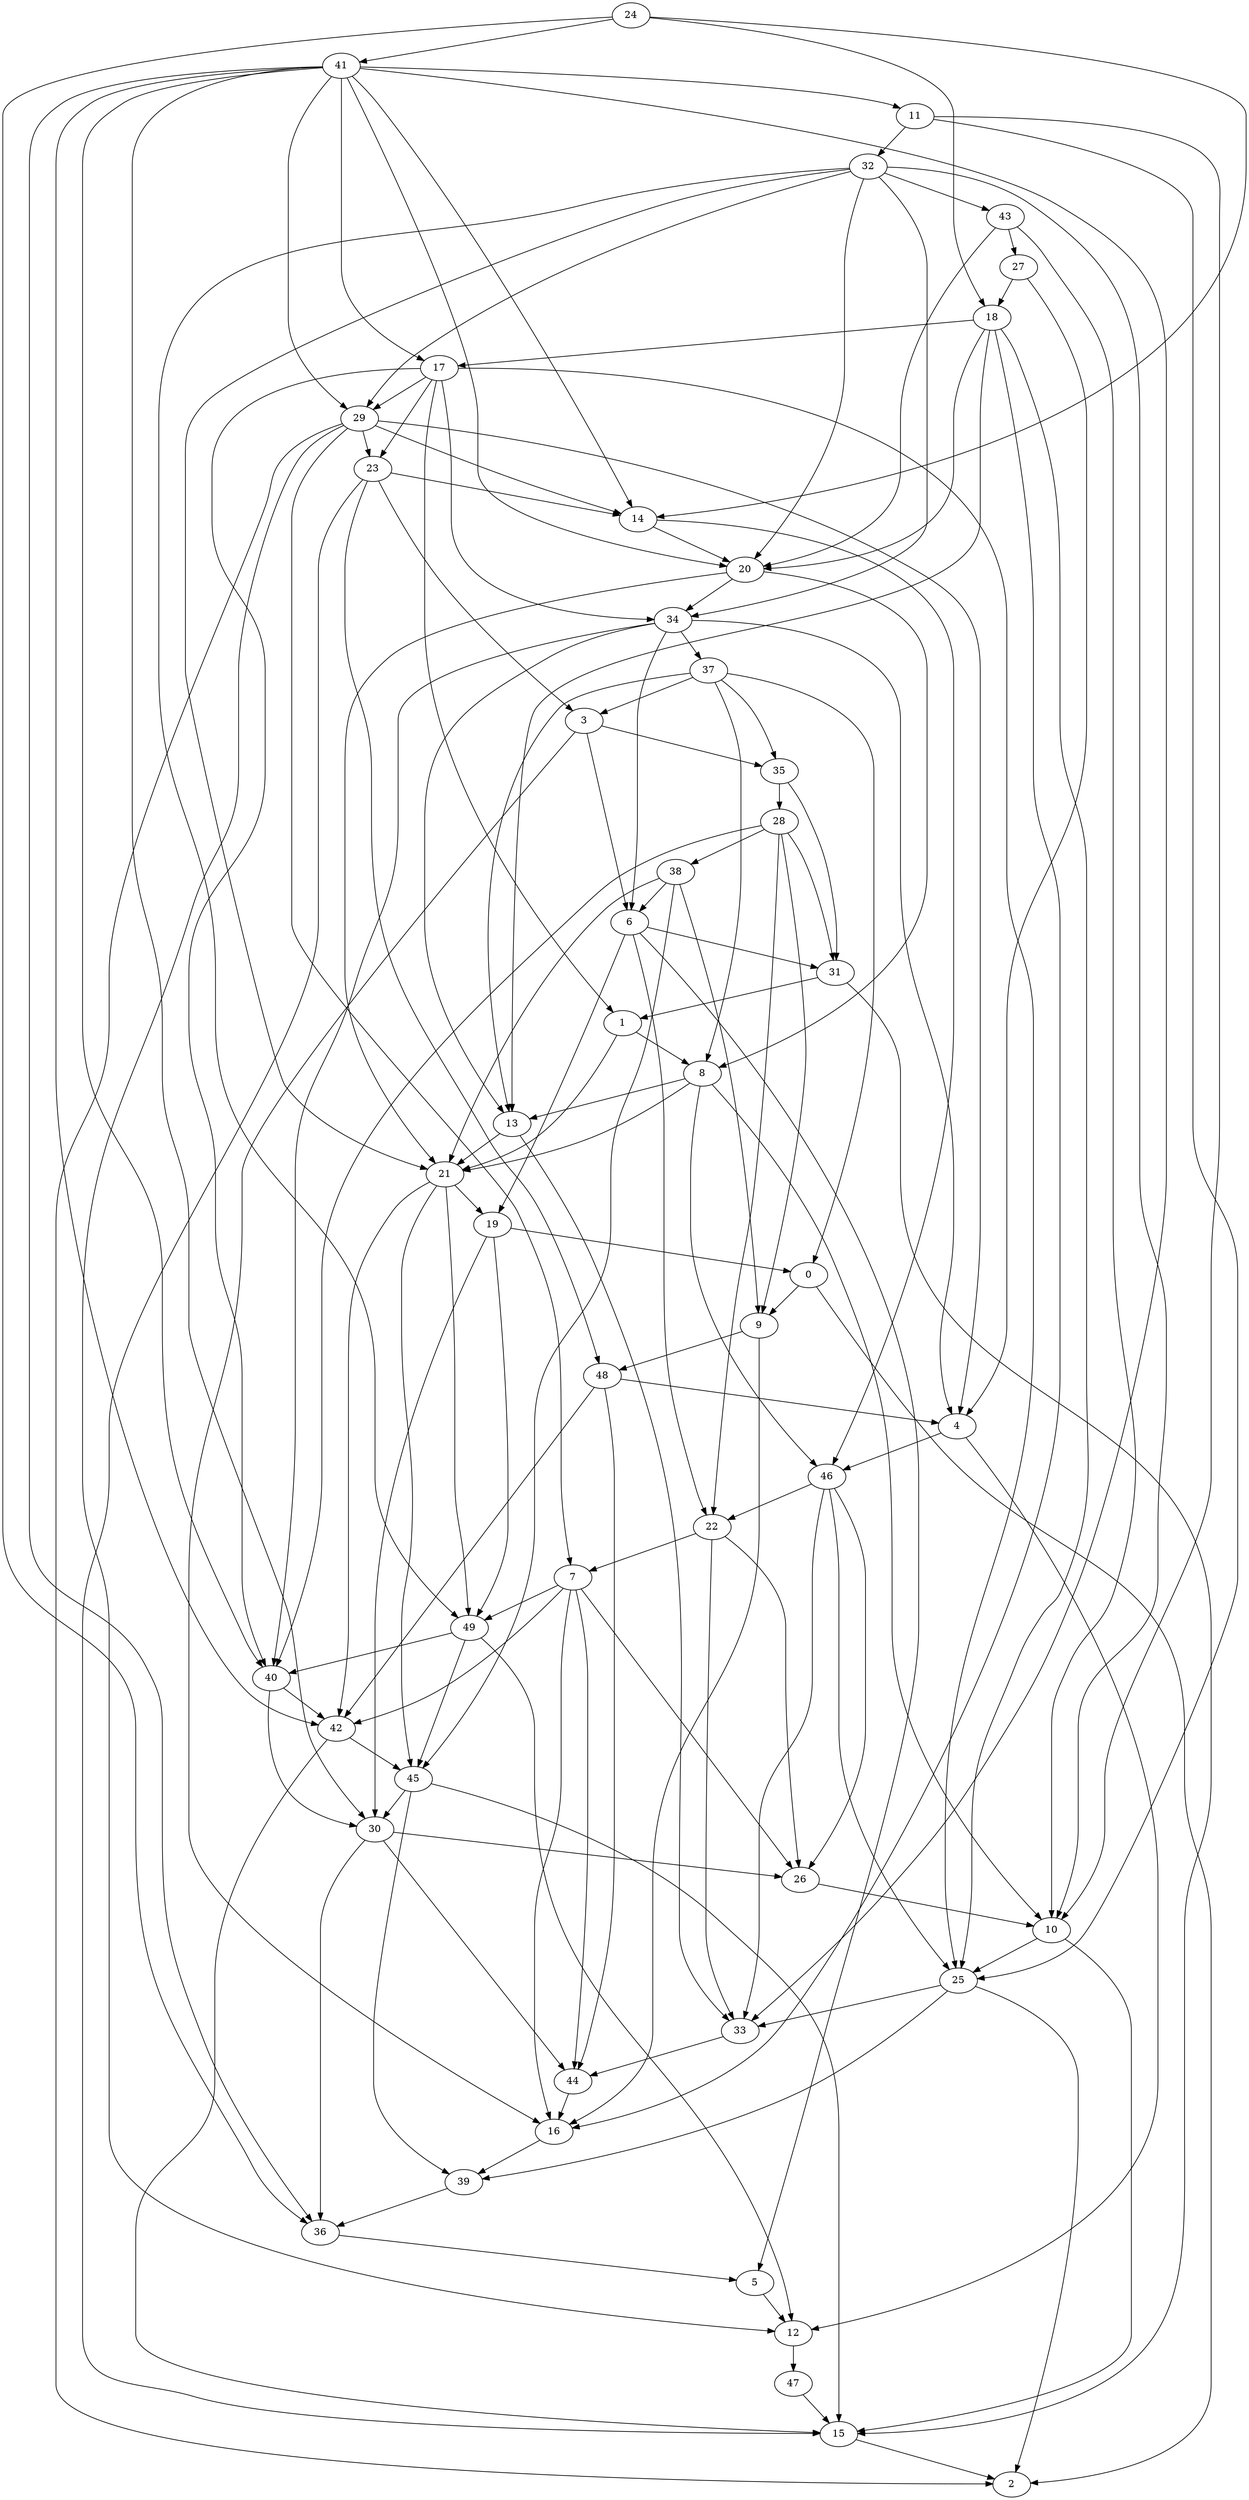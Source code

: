 strict digraph {
0;
1;
2;
3;
4;
5;
6;
7;
8;
9;
10;
11;
12;
13;
14;
15;
16;
17;
18;
19;
20;
21;
22;
23;
24;
25;
26;
27;
28;
29;
30;
31;
32;
33;
34;
35;
36;
37;
38;
39;
40;
41;
42;
43;
44;
45;
46;
47;
48;
49;
0 -> 9;
0 -> 2;
1 -> 8;
1 -> 21;
3 -> 35;
3 -> 16;
3 -> 6;
4 -> 46;
4 -> 12;
5 -> 12;
6 -> 31;
6 -> 22;
6 -> 19;
6 -> 5;
7 -> 49;
7 -> 44;
7 -> 42;
7 -> 26;
7 -> 16;
8 -> 13;
8 -> 10;
8 -> 46;
8 -> 21;
9 -> 48;
9 -> 16;
10 -> 25;
10 -> 15;
11 -> 32;
11 -> 10;
11 -> 25;
12 -> 47;
13 -> 21;
13 -> 33;
14 -> 20;
14 -> 46;
15 -> 2;
16 -> 39;
17 -> 29;
17 -> 25;
17 -> 40;
17 -> 23;
17 -> 1;
17 -> 34;
18 -> 17;
18 -> 13;
18 -> 20;
18 -> 16;
18 -> 25;
19 -> 0;
19 -> 49;
19 -> 30;
20 -> 34;
20 -> 21;
20 -> 8;
21 -> 19;
21 -> 45;
21 -> 42;
21 -> 49;
22 -> 7;
22 -> 26;
22 -> 33;
23 -> 14;
23 -> 15;
23 -> 48;
23 -> 3;
24 -> 41;
24 -> 18;
24 -> 14;
24 -> 36;
25 -> 33;
25 -> 39;
25 -> 2;
26 -> 10;
27 -> 18;
27 -> 4;
28 -> 38;
28 -> 22;
28 -> 40;
28 -> 31;
28 -> 9;
29 -> 23;
29 -> 14;
29 -> 4;
29 -> 12;
29 -> 2;
29 -> 7;
30 -> 26;
30 -> 36;
30 -> 44;
31 -> 1;
31 -> 15;
32 -> 43;
32 -> 20;
32 -> 34;
32 -> 29;
32 -> 21;
32 -> 10;
32 -> 49;
33 -> 44;
34 -> 37;
34 -> 6;
34 -> 40;
34 -> 13;
34 -> 4;
35 -> 28;
35 -> 31;
36 -> 5;
37 -> 3;
37 -> 13;
37 -> 8;
37 -> 35;
37 -> 0;
38 -> 6;
38 -> 45;
38 -> 9;
38 -> 21;
39 -> 36;
40 -> 42;
40 -> 30;
41 -> 11;
41 -> 40;
41 -> 14;
41 -> 20;
41 -> 30;
41 -> 42;
41 -> 17;
41 -> 36;
41 -> 29;
41 -> 33;
42 -> 45;
42 -> 15;
43 -> 27;
43 -> 20;
43 -> 10;
44 -> 16;
45 -> 30;
45 -> 15;
45 -> 39;
46 -> 22;
46 -> 26;
46 -> 25;
46 -> 33;
47 -> 15;
48 -> 4;
48 -> 44;
48 -> 42;
49 -> 40;
49 -> 12;
49 -> 45;
}
